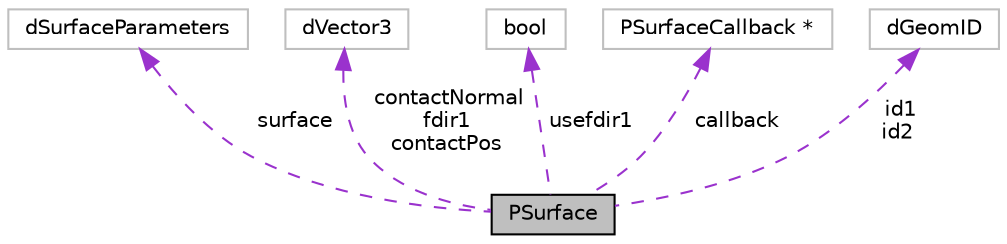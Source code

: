 digraph "PSurface"
{
 // INTERACTIVE_SVG=YES
  edge [fontname="Helvetica",fontsize="10",labelfontname="Helvetica",labelfontsize="10"];
  node [fontname="Helvetica",fontsize="10",shape=record];
  Node1 [label="PSurface",height=0.2,width=0.4,color="black", fillcolor="grey75", style="filled", fontcolor="black"];
  Node2 -> Node1 [dir="back",color="darkorchid3",fontsize="10",style="dashed",label=" surface" ,fontname="Helvetica"];
  Node2 [label="dSurfaceParameters",height=0.2,width=0.4,color="grey75", fillcolor="white", style="filled"];
  Node3 -> Node1 [dir="back",color="darkorchid3",fontsize="10",style="dashed",label=" contactNormal\nfdir1\ncontactPos" ,fontname="Helvetica"];
  Node3 [label="dVector3",height=0.2,width=0.4,color="grey75", fillcolor="white", style="filled"];
  Node4 -> Node1 [dir="back",color="darkorchid3",fontsize="10",style="dashed",label=" usefdir1" ,fontname="Helvetica"];
  Node4 [label="bool",height=0.2,width=0.4,color="grey75", fillcolor="white", style="filled"];
  Node5 -> Node1 [dir="back",color="darkorchid3",fontsize="10",style="dashed",label=" callback" ,fontname="Helvetica"];
  Node5 [label="PSurfaceCallback *",height=0.2,width=0.4,color="grey75", fillcolor="white", style="filled"];
  Node6 -> Node1 [dir="back",color="darkorchid3",fontsize="10",style="dashed",label=" id1\nid2" ,fontname="Helvetica"];
  Node6 [label="dGeomID",height=0.2,width=0.4,color="grey75", fillcolor="white", style="filled"];
}
